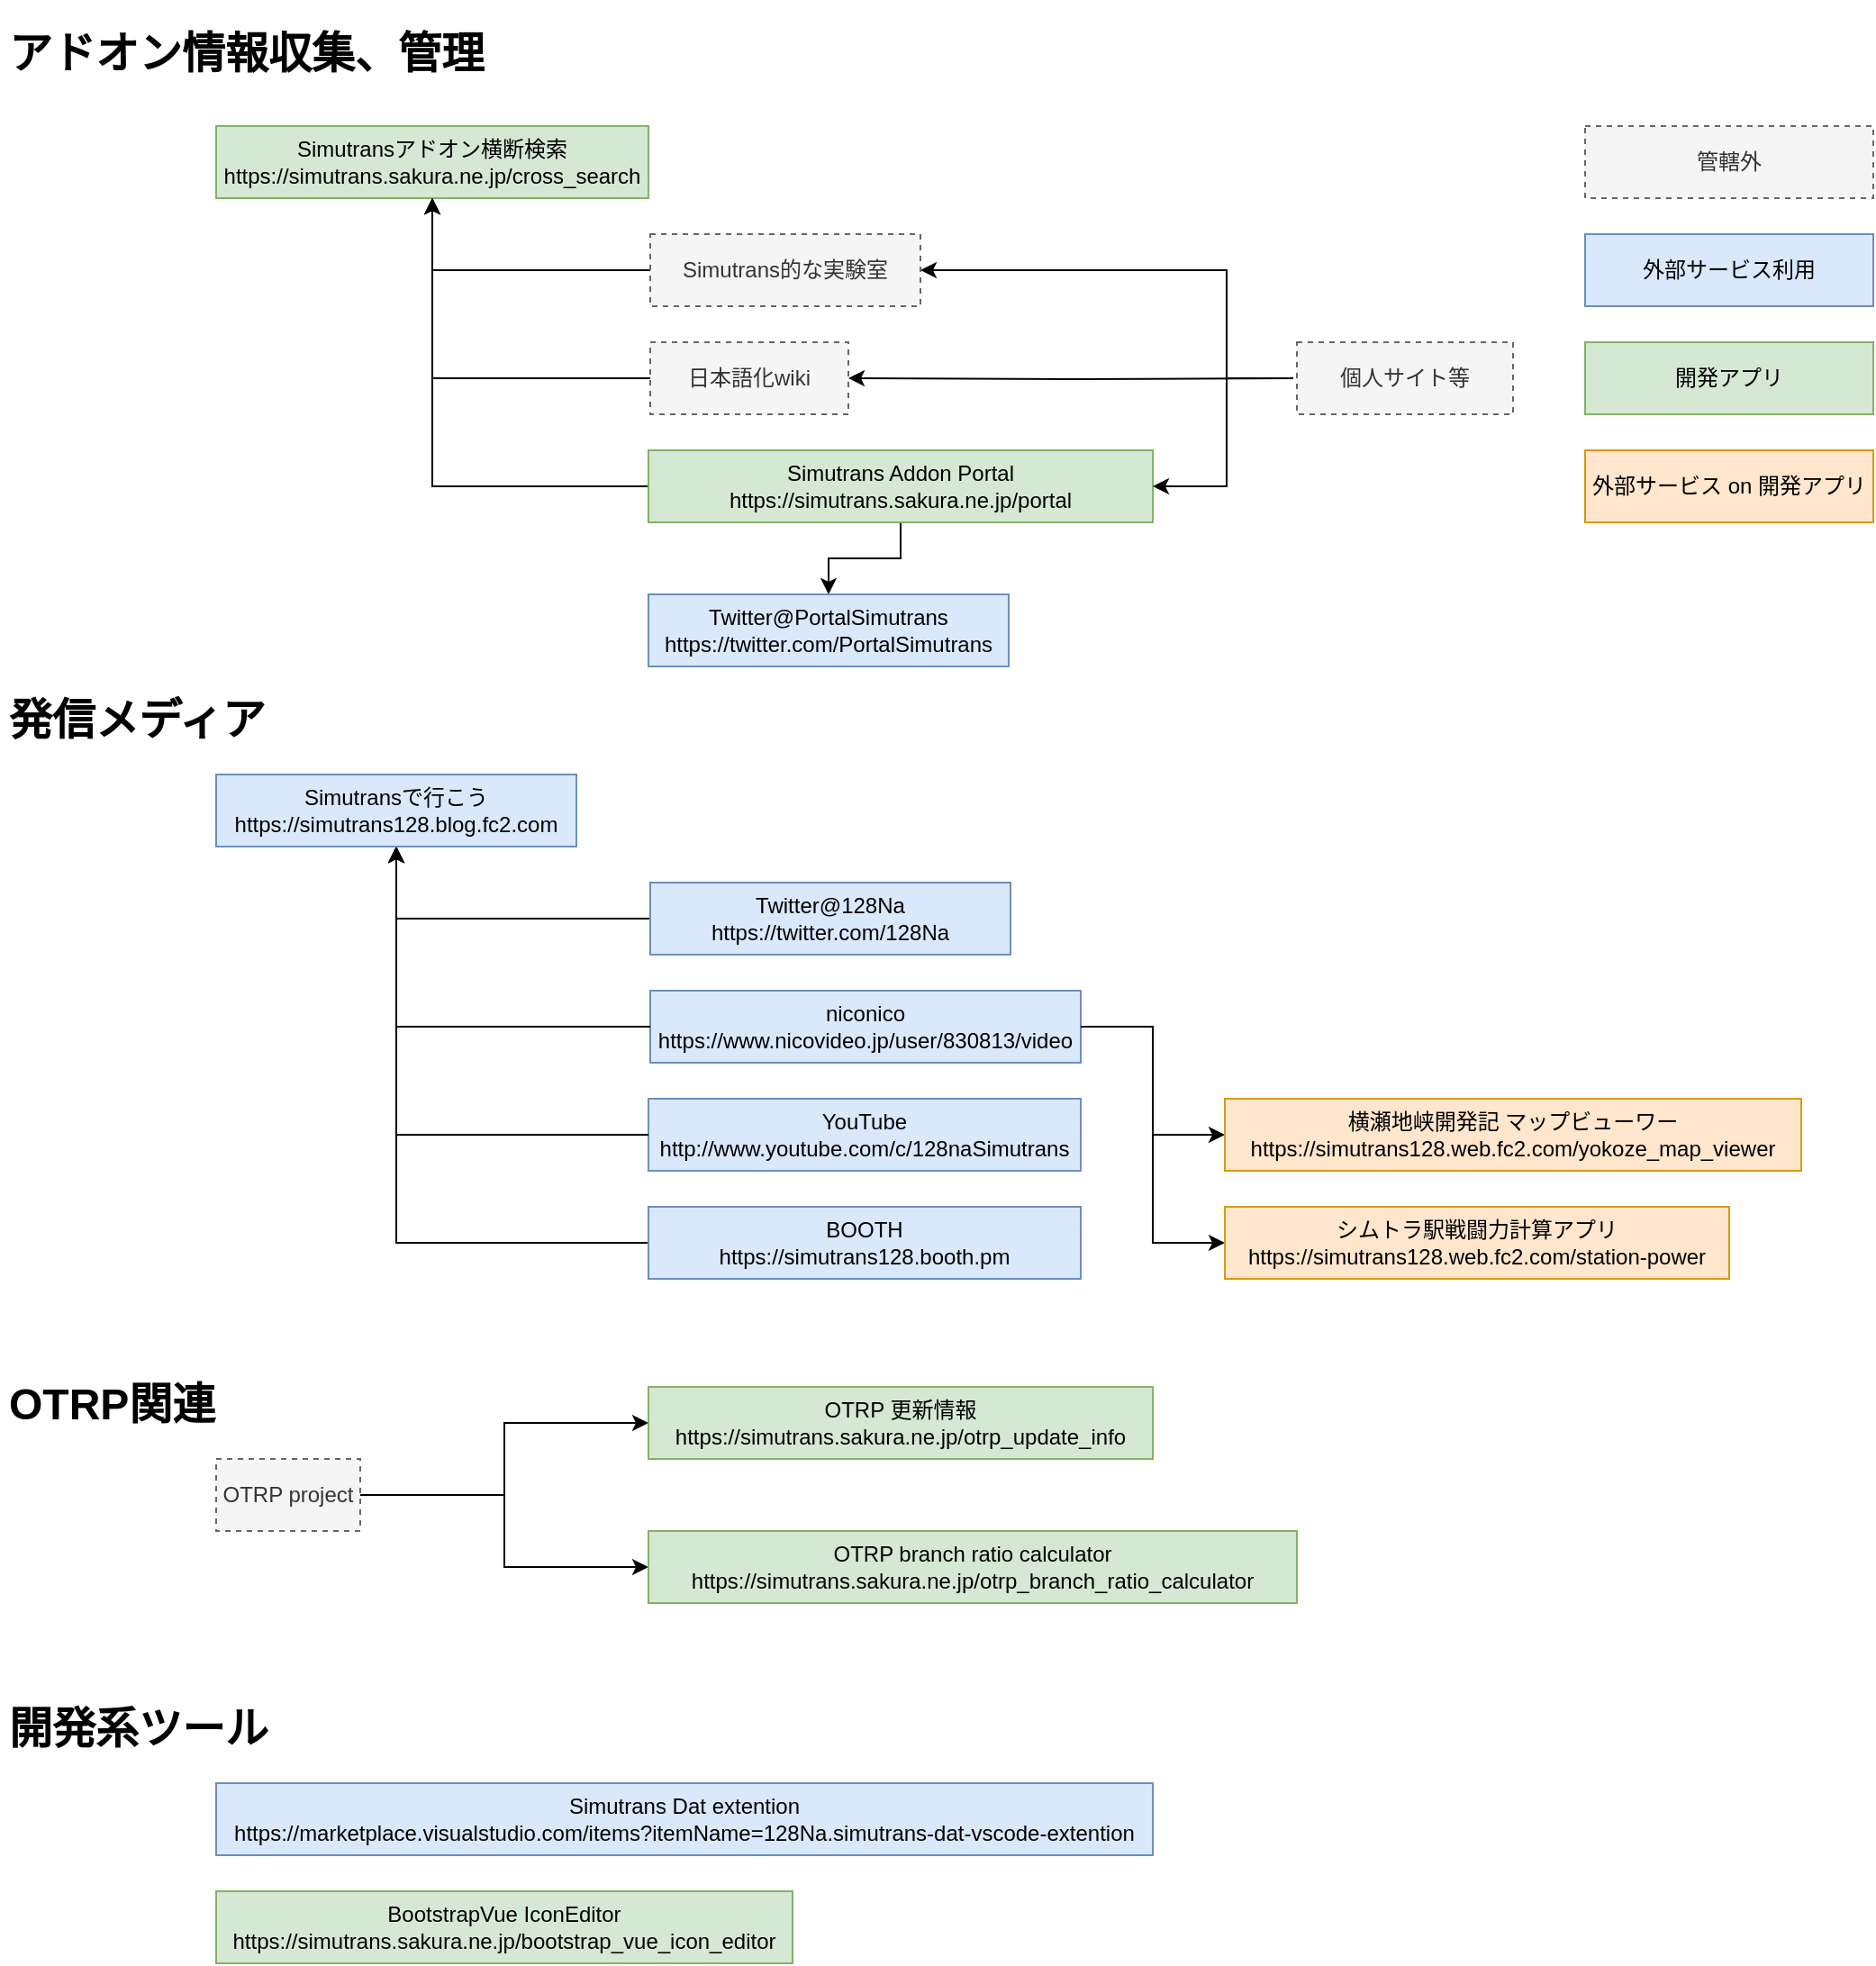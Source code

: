 <mxfile version="12.9.13" type="device"><diagram id="1u8pLgw9e35lNvRlBl_3" name="Page-1"><mxGraphModel dx="1422" dy="2001" grid="1" gridSize="10" guides="1" tooltips="1" connect="1" arrows="1" fold="1" page="1" pageScale="1" pageWidth="827" pageHeight="1169" math="0" shadow="0"><root><mxCell id="0"/><mxCell id="1" parent="0"/><mxCell id="Pz57VmyqAaFshgXAgf7y-1" value="&lt;div&gt;Simutransアドオン横断検索&lt;/div&gt;&lt;div&gt;https://simutrans.sakura.ne.jp/cross_search&lt;/div&gt;" style="rounded=0;whiteSpace=wrap;html=1;align=center;fillColor=#d5e8d4;strokeColor=#82b366;" parent="1" vertex="1"><mxGeometry x="600" y="40" width="240" height="40" as="geometry"/></mxCell><mxCell id="Pz57VmyqAaFshgXAgf7y-28" style="edgeStyle=orthogonalEdgeStyle;rounded=0;orthogonalLoop=1;jettySize=auto;html=1;align=left;startArrow=classic;startFill=1;endArrow=none;endFill=0;" parent="1" source="Pz57VmyqAaFshgXAgf7y-2" target="Pz57VmyqAaFshgXAgf7y-27" edge="1"><mxGeometry relative="1" as="geometry"/></mxCell><mxCell id="Pz57VmyqAaFshgXAgf7y-2" value="&lt;div&gt;OTRP 更新情報&lt;/div&gt;&lt;div&gt;https://simutrans.sakura.ne.jp/otrp_update_info&lt;/div&gt;" style="rounded=0;whiteSpace=wrap;html=1;align=center;fillColor=#d5e8d4;strokeColor=#82b366;" parent="1" vertex="1"><mxGeometry x="840" y="740" width="280" height="40" as="geometry"/></mxCell><mxCell id="Pz57VmyqAaFshgXAgf7y-29" style="edgeStyle=orthogonalEdgeStyle;rounded=0;orthogonalLoop=1;jettySize=auto;html=1;align=left;startArrow=classic;startFill=1;endArrow=none;endFill=0;" parent="1" source="Pz57VmyqAaFshgXAgf7y-3" target="Pz57VmyqAaFshgXAgf7y-27" edge="1"><mxGeometry relative="1" as="geometry"/></mxCell><mxCell id="Pz57VmyqAaFshgXAgf7y-3" value="&lt;div&gt;OTRP branch ratio calculator&lt;/div&gt;&lt;div&gt;https://simutrans.sakura.ne.jp/otrp_branch_ratio_calculator&lt;/div&gt;" style="rounded=0;whiteSpace=wrap;html=1;align=center;fillColor=#d5e8d4;strokeColor=#82b366;" parent="1" vertex="1"><mxGeometry x="840" y="820" width="360" height="40" as="geometry"/></mxCell><mxCell id="Pz57VmyqAaFshgXAgf7y-48" style="edgeStyle=orthogonalEdgeStyle;rounded=0;orthogonalLoop=1;jettySize=auto;html=1;exitX=0;exitY=0.5;exitDx=0;exitDy=0;align=left;" parent="1" source="Pz57VmyqAaFshgXAgf7y-5" target="Pz57VmyqAaFshgXAgf7y-1" edge="1"><mxGeometry relative="1" as="geometry"/></mxCell><mxCell id="Pz57VmyqAaFshgXAgf7y-52" style="edgeStyle=orthogonalEdgeStyle;rounded=0;orthogonalLoop=1;jettySize=auto;html=1;startArrow=none;startFill=0;endArrow=classic;endFill=1;align=center;" parent="1" source="Pz57VmyqAaFshgXAgf7y-5" target="Pz57VmyqAaFshgXAgf7y-22" edge="1"><mxGeometry relative="1" as="geometry"/></mxCell><mxCell id="Pz57VmyqAaFshgXAgf7y-5" value="&lt;div&gt;Simutrans Addon Portal&lt;/div&gt;&lt;div&gt;https://simutrans.sakura.ne.jp/portal&lt;/div&gt;" style="rounded=0;whiteSpace=wrap;html=1;align=center;fillColor=#d5e8d4;strokeColor=#82b366;" parent="1" vertex="1"><mxGeometry x="840" y="220" width="280" height="40" as="geometry"/></mxCell><mxCell id="Pz57VmyqAaFshgXAgf7y-10" style="edgeStyle=orthogonalEdgeStyle;rounded=0;orthogonalLoop=1;jettySize=auto;html=1;exitX=0;exitY=0.5;exitDx=0;exitDy=0;align=left;" parent="1" source="Pz57VmyqAaFshgXAgf7y-6" target="Pz57VmyqAaFshgXAgf7y-1" edge="1"><mxGeometry relative="1" as="geometry"/></mxCell><mxCell id="Pz57VmyqAaFshgXAgf7y-6" value="&lt;div&gt;日本語化wiki&lt;/div&gt;" style="rounded=0;whiteSpace=wrap;html=1;dashed=1;align=center;fillColor=#f5f5f5;strokeColor=#666666;fontColor=#333333;" parent="1" vertex="1"><mxGeometry x="841" y="160" width="110" height="40" as="geometry"/></mxCell><mxCell id="Pz57VmyqAaFshgXAgf7y-15" style="edgeStyle=orthogonalEdgeStyle;rounded=0;orthogonalLoop=1;jettySize=auto;html=1;entryX=1;entryY=0.5;entryDx=0;entryDy=0;align=center;" parent="1" target="Pz57VmyqAaFshgXAgf7y-6" edge="1"><mxGeometry relative="1" as="geometry"><mxPoint x="1198" y="180" as="sourcePoint"/></mxGeometry></mxCell><mxCell id="Pz57VmyqAaFshgXAgf7y-31" style="edgeStyle=orthogonalEdgeStyle;rounded=0;orthogonalLoop=1;jettySize=auto;html=1;entryX=1;entryY=0.5;entryDx=0;entryDy=0;align=center;" parent="1" target="Pz57VmyqAaFshgXAgf7y-5" edge="1"><mxGeometry relative="1" as="geometry"><mxPoint x="1198" y="180" as="sourcePoint"/><Array as="points"><mxPoint x="1161" y="180"/><mxPoint x="1161" y="240"/></Array></mxGeometry></mxCell><mxCell id="Pz57VmyqAaFshgXAgf7y-32" style="edgeStyle=orthogonalEdgeStyle;rounded=0;orthogonalLoop=1;jettySize=auto;html=1;entryX=1;entryY=0.5;entryDx=0;entryDy=0;align=center;" parent="1" target="Pz57VmyqAaFshgXAgf7y-7" edge="1"><mxGeometry relative="1" as="geometry"><mxPoint x="1198" y="180" as="sourcePoint"/><Array as="points"><mxPoint x="1161" y="180"/><mxPoint x="1161" y="120"/></Array></mxGeometry></mxCell><mxCell id="Pz57VmyqAaFshgXAgf7y-8" value="&lt;div&gt;個人サイト等&lt;/div&gt;" style="rounded=0;whiteSpace=wrap;html=1;dashed=1;align=center;fillColor=#f5f5f5;strokeColor=#666666;fontColor=#333333;" parent="1" vertex="1"><mxGeometry x="1200" y="160" width="120" height="40" as="geometry"/></mxCell><mxCell id="Pz57VmyqAaFshgXAgf7y-18" value="&lt;div&gt;niconico&lt;/div&gt;&lt;div&gt;https://www.nicovideo.jp/user/830813/video&lt;/div&gt;" style="rounded=0;whiteSpace=wrap;html=1;align=center;fillColor=#dae8fc;strokeColor=#6c8ebf;" parent="1" vertex="1"><mxGeometry x="841" y="520" width="239" height="40" as="geometry"/></mxCell><mxCell id="EfqjSvmfHxOy_9b5XXpd-1" style="edgeStyle=orthogonalEdgeStyle;rounded=0;orthogonalLoop=1;jettySize=auto;html=1;entryX=1;entryY=0.5;entryDx=0;entryDy=0;startArrow=classic;startFill=1;endArrow=none;endFill=0;" parent="1" source="Pz57VmyqAaFshgXAgf7y-19" target="Pz57VmyqAaFshgXAgf7y-18" edge="1"><mxGeometry relative="1" as="geometry"/></mxCell><mxCell id="Pz57VmyqAaFshgXAgf7y-19" value="&lt;div&gt;横瀬地峡開発記 マップビューワー&lt;/div&gt;&lt;div&gt;https://simutrans128.web.fc2.com/yokoze_map_viewer&lt;/div&gt;" style="rounded=0;whiteSpace=wrap;html=1;align=center;fillColor=#ffe6cc;strokeColor=#d79b00;" parent="1" vertex="1"><mxGeometry x="1160" y="580" width="320" height="40" as="geometry"/></mxCell><mxCell id="Pz57VmyqAaFshgXAgf7y-20" value="&lt;div&gt;YouTube&lt;/div&gt;&lt;div&gt;http://www.youtube.com/c/128naSimutrans&lt;/div&gt;" style="rounded=0;whiteSpace=wrap;html=1;align=center;fillColor=#dae8fc;strokeColor=#6c8ebf;" parent="1" vertex="1"><mxGeometry x="840" y="580" width="240" height="40" as="geometry"/></mxCell><mxCell id="Pz57VmyqAaFshgXAgf7y-41" style="edgeStyle=orthogonalEdgeStyle;rounded=0;orthogonalLoop=1;jettySize=auto;html=1;exitX=0.5;exitY=1;exitDx=0;exitDy=0;entryX=0;entryY=0.5;entryDx=0;entryDy=0;align=left;startArrow=classic;startFill=1;endArrow=none;endFill=0;" parent="1" source="Pz57VmyqAaFshgXAgf7y-21" target="Pz57VmyqAaFshgXAgf7y-20" edge="1"><mxGeometry relative="1" as="geometry"/></mxCell><mxCell id="Pz57VmyqAaFshgXAgf7y-43" style="edgeStyle=orthogonalEdgeStyle;rounded=0;orthogonalLoop=1;jettySize=auto;html=1;exitX=0.5;exitY=1;exitDx=0;exitDy=0;entryX=0;entryY=0.5;entryDx=0;entryDy=0;align=left;startArrow=classic;startFill=1;endArrow=none;endFill=0;" parent="1" source="Pz57VmyqAaFshgXAgf7y-21" target="Pz57VmyqAaFshgXAgf7y-23" edge="1"><mxGeometry relative="1" as="geometry"/></mxCell><mxCell id="Pz57VmyqAaFshgXAgf7y-46" style="edgeStyle=orthogonalEdgeStyle;rounded=0;orthogonalLoop=1;jettySize=auto;html=1;exitX=0.5;exitY=1;exitDx=0;exitDy=0;entryX=0;entryY=0.5;entryDx=0;entryDy=0;align=left;startArrow=classic;startFill=1;endArrow=none;endFill=0;" parent="1" source="Pz57VmyqAaFshgXAgf7y-21" target="Pz57VmyqAaFshgXAgf7y-18" edge="1"><mxGeometry relative="1" as="geometry"/></mxCell><mxCell id="Pz57VmyqAaFshgXAgf7y-47" style="edgeStyle=orthogonalEdgeStyle;rounded=0;orthogonalLoop=1;jettySize=auto;html=1;exitX=0.5;exitY=1;exitDx=0;exitDy=0;entryX=0.5;entryY=1;entryDx=0;entryDy=0;align=left;startArrow=classic;startFill=1;endArrow=none;endFill=0;" parent="1" source="Pz57VmyqAaFshgXAgf7y-21" target="Pz57VmyqAaFshgXAgf7y-25" edge="1"><mxGeometry relative="1" as="geometry"/></mxCell><mxCell id="Pz57VmyqAaFshgXAgf7y-21" value="&lt;div&gt;Simutransで行こう&lt;/div&gt;&lt;div&gt;https://simutrans128.blog.fc2.com&lt;/div&gt;" style="rounded=0;whiteSpace=wrap;html=1;align=center;fillColor=#dae8fc;strokeColor=#6c8ebf;" parent="1" vertex="1"><mxGeometry x="600" y="400" width="200" height="40" as="geometry"/></mxCell><mxCell id="Pz57VmyqAaFshgXAgf7y-22" value="&lt;div&gt;Twitter@PortalSimutrans&lt;/div&gt;&lt;div&gt;https://twitter.com/PortalSimutrans&lt;/div&gt;" style="rounded=0;whiteSpace=wrap;html=1;align=center;fillColor=#dae8fc;strokeColor=#6c8ebf;" parent="1" vertex="1"><mxGeometry x="840" y="300" width="200" height="40" as="geometry"/></mxCell><mxCell id="Pz57VmyqAaFshgXAgf7y-23" value="&lt;div&gt;BOOTH&lt;/div&gt;&lt;div&gt;https://simutrans128.booth.pm&lt;/div&gt;" style="rounded=0;whiteSpace=wrap;html=1;align=center;fillColor=#dae8fc;strokeColor=#6c8ebf;" parent="1" vertex="1"><mxGeometry x="840" y="640" width="240" height="40" as="geometry"/></mxCell><mxCell id="EfqjSvmfHxOy_9b5XXpd-2" style="edgeStyle=orthogonalEdgeStyle;rounded=0;orthogonalLoop=1;jettySize=auto;html=1;entryX=1;entryY=0.5;entryDx=0;entryDy=0;startArrow=classic;startFill=1;endArrow=none;endFill=0;" parent="1" source="Pz57VmyqAaFshgXAgf7y-24" target="Pz57VmyqAaFshgXAgf7y-18" edge="1"><mxGeometry relative="1" as="geometry"/></mxCell><mxCell id="Pz57VmyqAaFshgXAgf7y-24" value="&lt;div&gt;シムトラ駅戦闘力計算アプリ&lt;/div&gt;&lt;div&gt;https://simutrans128.web.fc2.com/station-power&lt;/div&gt;" style="rounded=0;whiteSpace=wrap;html=1;align=center;fillColor=#ffe6cc;strokeColor=#d79b00;" parent="1" vertex="1"><mxGeometry x="1160" y="640" width="280" height="40" as="geometry"/></mxCell><mxCell id="Pz57VmyqAaFshgXAgf7y-25" value="&lt;div&gt;Twitter@128Na&lt;/div&gt;&lt;div&gt;https://twitter.com/128Na&lt;/div&gt;" style="rounded=0;whiteSpace=wrap;html=1;direction=south;align=center;fillColor=#dae8fc;strokeColor=#6c8ebf;" parent="1" vertex="1"><mxGeometry x="841" y="460" width="200" height="40" as="geometry"/></mxCell><mxCell id="Pz57VmyqAaFshgXAgf7y-27" value="&lt;div&gt;OTRP project&lt;/div&gt;" style="rounded=0;whiteSpace=wrap;html=1;dashed=1;align=center;fillColor=#f5f5f5;strokeColor=#666666;fontColor=#333333;" parent="1" vertex="1"><mxGeometry x="600" y="780" width="80" height="40" as="geometry"/></mxCell><mxCell id="Pz57VmyqAaFshgXAgf7y-34" style="edgeStyle=orthogonalEdgeStyle;rounded=0;orthogonalLoop=1;jettySize=auto;html=1;exitX=0;exitY=0.5;exitDx=0;exitDy=0;align=left;" parent="1" source="Pz57VmyqAaFshgXAgf7y-7" target="Pz57VmyqAaFshgXAgf7y-1" edge="1"><mxGeometry relative="1" as="geometry"/></mxCell><mxCell id="Pz57VmyqAaFshgXAgf7y-7" value="&lt;div&gt;Simutrans的な実験室&lt;/div&gt;" style="rounded=0;whiteSpace=wrap;html=1;dashed=1;align=center;fillColor=#f5f5f5;strokeColor=#666666;fontColor=#333333;" parent="1" vertex="1"><mxGeometry x="841" y="100" width="150" height="40" as="geometry"/></mxCell><mxCell id="Pz57VmyqAaFshgXAgf7y-53" value="&lt;h1&gt;発信メディア&lt;/h1&gt;" style="text;html=1;strokeColor=none;fillColor=none;spacing=5;spacingTop=-20;whiteSpace=wrap;overflow=hidden;rounded=0;dashed=1;align=left;" parent="1" vertex="1"><mxGeometry x="480" y="350" width="190" height="40" as="geometry"/></mxCell><mxCell id="Pz57VmyqAaFshgXAgf7y-54" value="&lt;h1&gt;アドオン情報収集、管理&lt;/h1&gt;" style="text;html=1;strokeColor=none;fillColor=none;spacing=5;spacingTop=-20;whiteSpace=wrap;overflow=hidden;rounded=0;dashed=1;align=left;" parent="1" vertex="1"><mxGeometry x="480" y="-20" width="280" height="40" as="geometry"/></mxCell><mxCell id="Pz57VmyqAaFshgXAgf7y-55" value="&lt;h1&gt;OTRP関連&lt;/h1&gt;" style="text;html=1;strokeColor=none;fillColor=none;spacing=5;spacingTop=-20;whiteSpace=wrap;overflow=hidden;rounded=0;dashed=1;align=left;" parent="1" vertex="1"><mxGeometry x="480" y="730" width="190" height="40" as="geometry"/></mxCell><mxCell id="Pz57VmyqAaFshgXAgf7y-56" value="管轄外" style="rounded=0;whiteSpace=wrap;html=1;dashed=1;align=center;fillColor=#f5f5f5;strokeColor=#666666;fontColor=#333333;" parent="1" vertex="1"><mxGeometry x="1360" y="40" width="160" height="40" as="geometry"/></mxCell><mxCell id="Pz57VmyqAaFshgXAgf7y-57" value="開発アプリ" style="rounded=0;whiteSpace=wrap;html=1;align=center;fillColor=#d5e8d4;strokeColor=#82b366;" parent="1" vertex="1"><mxGeometry x="1360" y="160" width="160" height="40" as="geometry"/></mxCell><mxCell id="Pz57VmyqAaFshgXAgf7y-58" value="&lt;div&gt;外部サービス利用&lt;/div&gt;" style="rounded=0;whiteSpace=wrap;html=1;align=center;fillColor=#dae8fc;strokeColor=#6c8ebf;" parent="1" vertex="1"><mxGeometry x="1360" y="100" width="160" height="40" as="geometry"/></mxCell><mxCell id="Pz57VmyqAaFshgXAgf7y-59" value="&lt;div&gt;外部サービス on 開発アプリ&lt;/div&gt;" style="rounded=0;whiteSpace=wrap;html=1;align=center;fillColor=#ffe6cc;strokeColor=#d79b00;" parent="1" vertex="1"><mxGeometry x="1360" y="220" width="160" height="40" as="geometry"/></mxCell><mxCell id="EfqjSvmfHxOy_9b5XXpd-3" value="&lt;h1&gt;開発系ツール&lt;/h1&gt;" style="text;html=1;strokeColor=none;fillColor=none;spacing=5;spacingTop=-20;whiteSpace=wrap;overflow=hidden;rounded=0;dashed=1;align=left;" parent="1" vertex="1"><mxGeometry x="480" y="910" width="190" height="40" as="geometry"/></mxCell><mxCell id="EfqjSvmfHxOy_9b5XXpd-4" value="&lt;div&gt;Simutrans Dat extention&lt;/div&gt;&lt;div&gt;https://marketplace.visualstudio.com/items?itemName=128Na.simutrans-dat-vscode-extention&lt;/div&gt;" style="rounded=0;whiteSpace=wrap;html=1;direction=south;align=center;fillColor=#dae8fc;strokeColor=#6c8ebf;" parent="1" vertex="1"><mxGeometry x="600" y="960" width="520" height="40" as="geometry"/></mxCell><mxCell id="EfqjSvmfHxOy_9b5XXpd-5" value="&lt;div&gt;BootstrapVue IconEditor&lt;/div&gt;&lt;div&gt;https://simutrans.sakura.ne.jp/bootstrap_vue_icon_editor&lt;/div&gt;" style="rounded=0;whiteSpace=wrap;html=1;align=center;fillColor=#d5e8d4;strokeColor=#82b366;" parent="1" vertex="1"><mxGeometry x="600" y="1020" width="320" height="40" as="geometry"/></mxCell></root></mxGraphModel></diagram></mxfile>